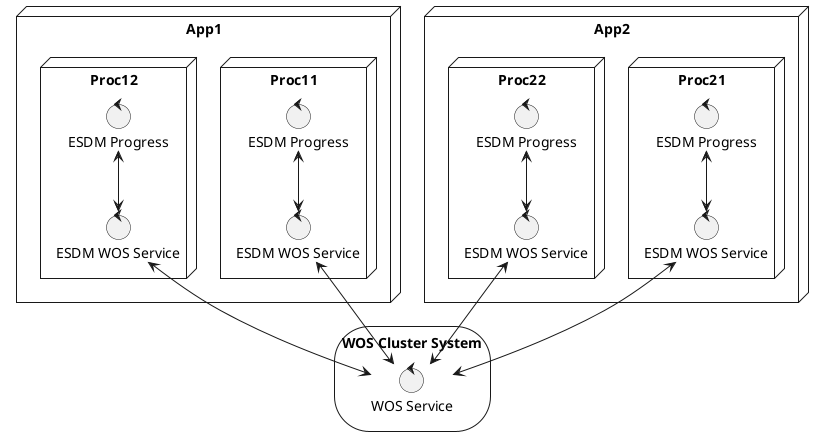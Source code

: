 @startuml

node App1 {
	node Proc11 {
	control "ESDM Progress" as progress11
	control "ESDM WOS Service" as service11
	}

	node Proc12 {
	control "ESDM Progress" as progress12
	control "ESDM WOS Service" as service12
	}
}

progress11 <--> service11
progress12 <--> service12

node App2 {
	node Proc21 {
	control "ESDM Progress" as progress21
	control "ESDM WOS Service" as service21
	}

	node Proc22 {
	control "ESDM Progress" as progress22
	control "ESDM WOS Service" as service22
	}
}

progress21 <--> service21
progress22 <--> service22

storage “WOS Cluster System” {
	control “WOS Service” as woss
}

service11 <--> woss

service12 <--> woss

service21 <--> woss

service22 <--> woss


@enduml
